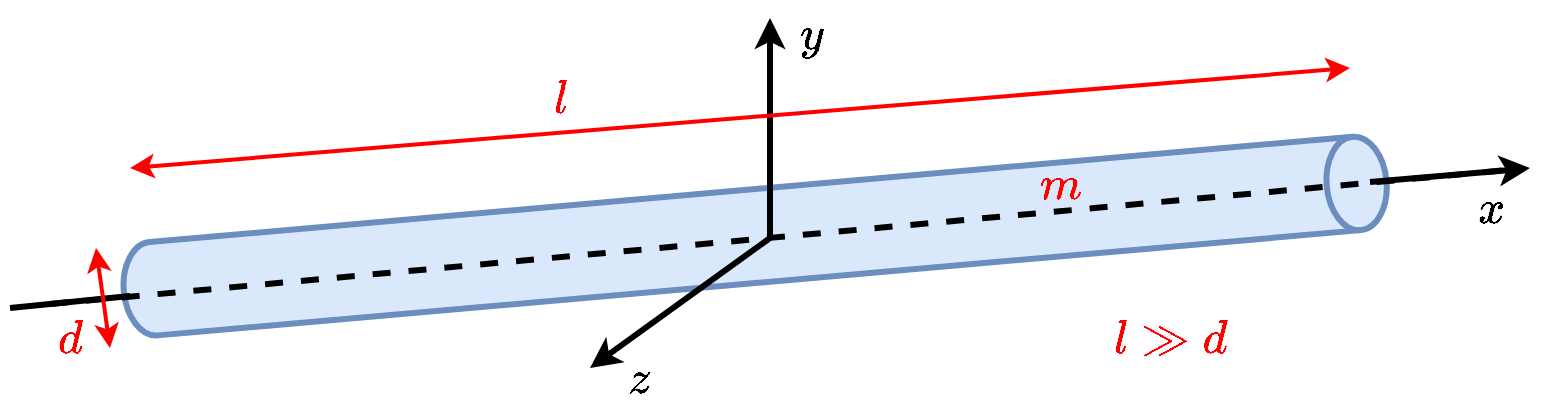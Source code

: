 <mxfile version="14.6.13" type="device"><diagram id="gecuaKB_Z9sOo2SN2qcD" name="Seite-1"><mxGraphModel dx="786" dy="515" grid="1" gridSize="10" guides="1" tooltips="1" connect="1" arrows="1" fold="1" page="1" pageScale="1" pageWidth="827" pageHeight="1169" math="1" shadow="0"><root><mxCell id="0"/><mxCell id="1" parent="0"/><mxCell id="ju0y6ZwZ6xE3bNcsng0z-1" value="" style="shape=cylinder3;whiteSpace=wrap;html=1;boundedLbl=1;backgroundOutline=1;size=15;rotation=85;strokeWidth=3;fillColor=#dae8fc;strokeColor=#6c8ebf;" vertex="1" parent="1"><mxGeometry x="369.15" y="-52.84" width="46.85" height="633.76" as="geometry"/></mxCell><mxCell id="ju0y6ZwZ6xE3bNcsng0z-2" value="" style="endArrow=classic;html=1;strokeWidth=3;dashed=1;" edge="1" parent="1"><mxGeometry width="50" height="50" relative="1" as="geometry"><mxPoint x="40" y="298" as="sourcePoint"/><mxPoint x="780" y="230" as="targetPoint"/></mxGeometry></mxCell><mxCell id="ju0y6ZwZ6xE3bNcsng0z-3" value="" style="endArrow=none;html=1;strokeWidth=3;" edge="1" parent="1"><mxGeometry width="50" height="50" relative="1" as="geometry"><mxPoint x="700" y="237" as="sourcePoint"/><mxPoint x="770" y="231" as="targetPoint"/></mxGeometry></mxCell><mxCell id="ju0y6ZwZ6xE3bNcsng0z-4" value="" style="endArrow=none;html=1;strokeWidth=3;" edge="1" parent="1"><mxGeometry width="50" height="50" relative="1" as="geometry"><mxPoint x="20" y="300" as="sourcePoint"/><mxPoint x="80" y="294" as="targetPoint"/></mxGeometry></mxCell><mxCell id="ju0y6ZwZ6xE3bNcsng0z-5" value="$$x$$" style="text;html=1;resizable=0;autosize=1;align=center;verticalAlign=middle;points=[];fillColor=none;strokeColor=none;rounded=0;fontSize=20;" vertex="1" parent="1"><mxGeometry x="725" y="235" width="70" height="30" as="geometry"/></mxCell><mxCell id="ju0y6ZwZ6xE3bNcsng0z-6" value="" style="endArrow=classic;html=1;fontSize=20;strokeWidth=3;" edge="1" parent="1"><mxGeometry width="50" height="50" relative="1" as="geometry"><mxPoint x="400" y="265" as="sourcePoint"/><mxPoint x="400" y="155" as="targetPoint"/></mxGeometry></mxCell><mxCell id="ju0y6ZwZ6xE3bNcsng0z-7" value="" style="endArrow=classic;html=1;fontSize=20;strokeWidth=3;" edge="1" parent="1"><mxGeometry width="50" height="50" relative="1" as="geometry"><mxPoint x="400" y="265" as="sourcePoint"/><mxPoint x="310" y="330" as="targetPoint"/></mxGeometry></mxCell><mxCell id="ju0y6ZwZ6xE3bNcsng0z-8" value="$$y$$" style="text;html=1;resizable=0;autosize=1;align=center;verticalAlign=middle;points=[];fillColor=none;strokeColor=none;rounded=0;fontSize=20;" vertex="1" parent="1"><mxGeometry x="385" y="148" width="70" height="30" as="geometry"/></mxCell><mxCell id="ju0y6ZwZ6xE3bNcsng0z-9" value="$$z$$" style="text;html=1;resizable=0;autosize=1;align=center;verticalAlign=middle;points=[];fillColor=none;strokeColor=none;rounded=0;fontSize=20;" vertex="1" parent="1"><mxGeometry x="299.15" y="320" width="70" height="30" as="geometry"/></mxCell><mxCell id="ju0y6ZwZ6xE3bNcsng0z-10" value="" style="endArrow=classic;startArrow=classic;html=1;fontSize=20;strokeWidth=2;strokeColor=#FF0000;" edge="1" parent="1"><mxGeometry width="50" height="50" relative="1" as="geometry"><mxPoint x="80" y="230" as="sourcePoint"/><mxPoint x="690" y="180" as="targetPoint"/></mxGeometry></mxCell><mxCell id="ju0y6ZwZ6xE3bNcsng0z-11" value="$$l$$" style="text;html=1;resizable=0;autosize=1;align=center;verticalAlign=middle;points=[];fillColor=none;strokeColor=none;rounded=0;fontSize=20;fontColor=#FF0000;" vertex="1" parent="1"><mxGeometry x="265" y="180" width="60" height="30" as="geometry"/></mxCell><mxCell id="ju0y6ZwZ6xE3bNcsng0z-12" value="" style="endArrow=classic;startArrow=classic;html=1;fontSize=20;strokeWidth=2;strokeColor=#FF0000;" edge="1" parent="1"><mxGeometry width="50" height="50" relative="1" as="geometry"><mxPoint x="70" y="320" as="sourcePoint"/><mxPoint x="63" y="270" as="targetPoint"/></mxGeometry></mxCell><mxCell id="ju0y6ZwZ6xE3bNcsng0z-13" value="$$d$$" style="text;html=1;resizable=0;autosize=1;align=center;verticalAlign=middle;points=[];fillColor=none;strokeColor=none;rounded=0;fontSize=20;fontColor=#FF0000;" vertex="1" parent="1"><mxGeometry x="15" y="300" width="70" height="30" as="geometry"/></mxCell><mxCell id="ju0y6ZwZ6xE3bNcsng0z-15" value="$$m$$" style="text;html=1;resizable=0;autosize=1;align=center;verticalAlign=middle;points=[];fillColor=none;strokeColor=none;rounded=0;fontSize=20;fontColor=#FF0000;" vertex="1" parent="1"><mxGeometry x="505" y="223" width="80" height="30" as="geometry"/></mxCell><mxCell id="ju0y6ZwZ6xE3bNcsng0z-16" value="$$l \gg d$$" style="text;html=1;resizable=0;autosize=1;align=center;verticalAlign=middle;points=[];fillColor=none;strokeColor=none;rounded=0;fontSize=20;fontColor=#FF0000;" vertex="1" parent="1"><mxGeometry x="545" y="300" width="110" height="30" as="geometry"/></mxCell></root></mxGraphModel></diagram></mxfile>